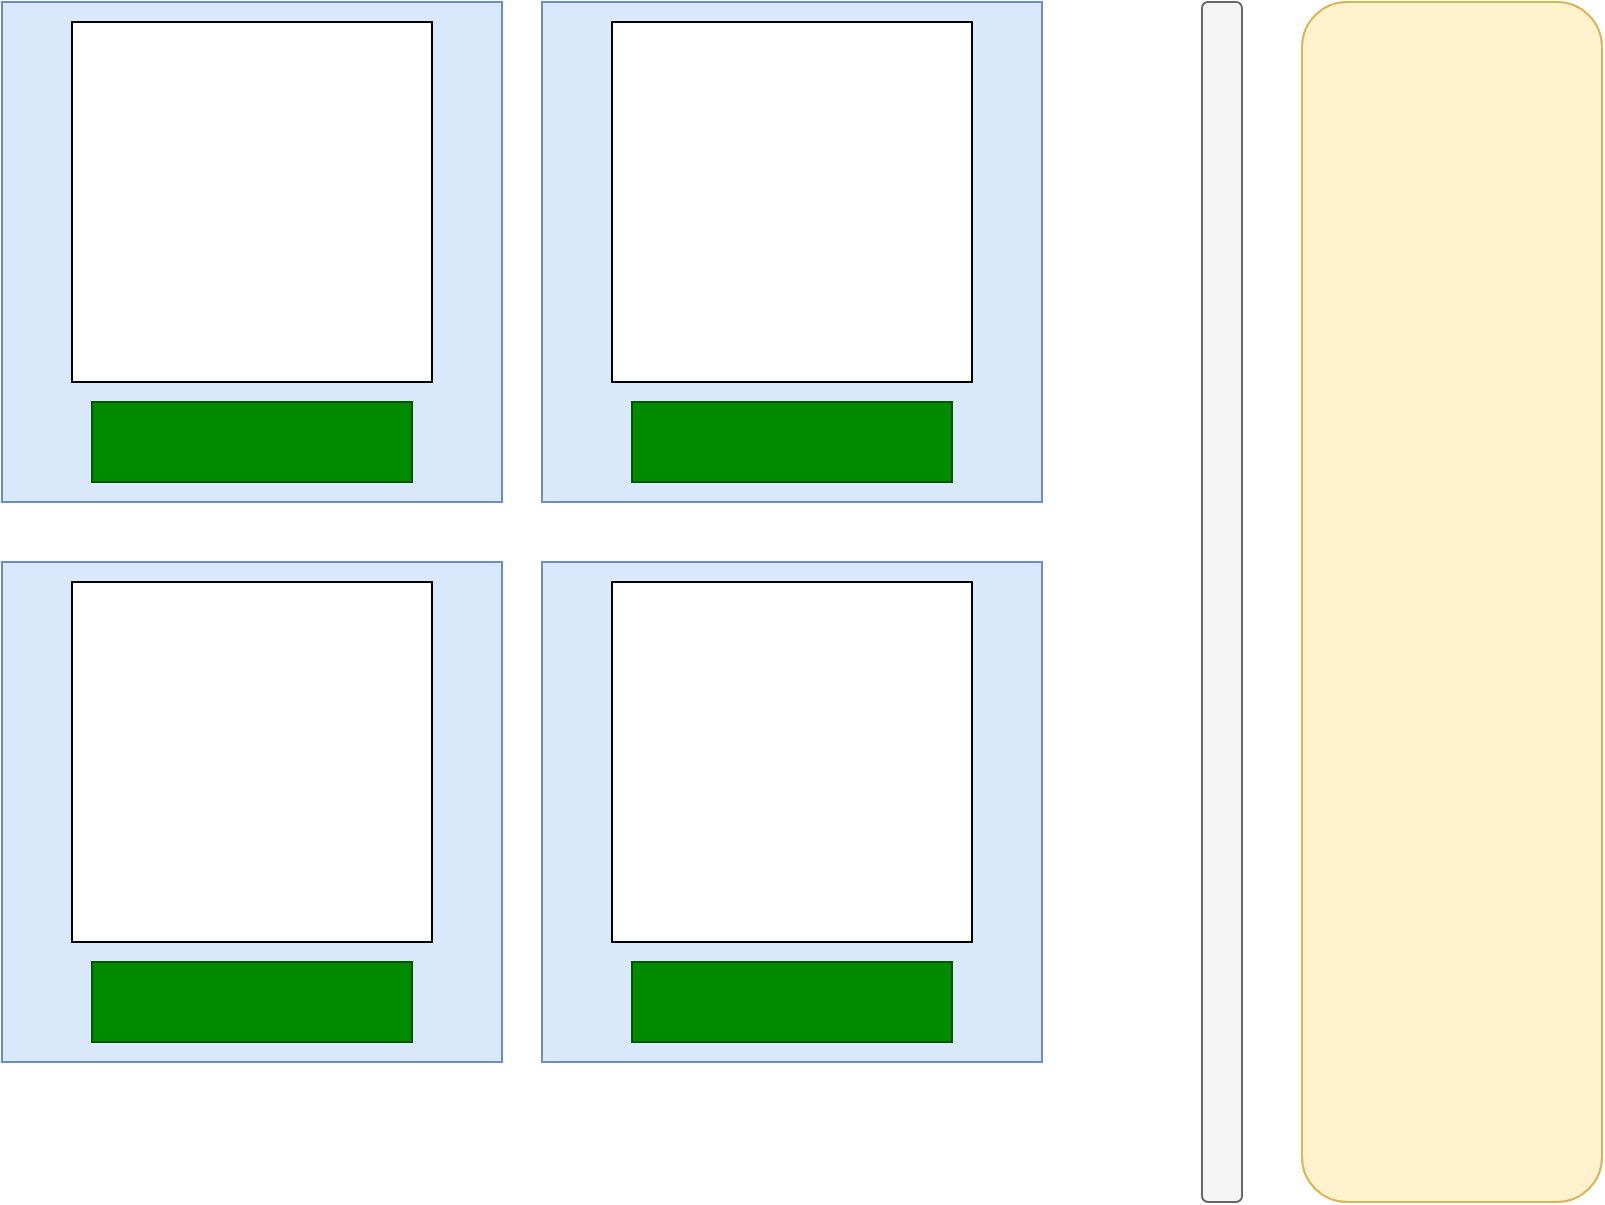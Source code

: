 <mxfile version="22.1.2" type="device">
  <diagram name="Page-1" id="NF_gy5pmsO5akwYxZwUg">
    <mxGraphModel dx="1036" dy="606" grid="1" gridSize="10" guides="1" tooltips="1" connect="1" arrows="1" fold="1" page="1" pageScale="1" pageWidth="850" pageHeight="1100" math="0" shadow="0">
      <root>
        <mxCell id="0" />
        <mxCell id="1" parent="0" />
        <mxCell id="9nWBS4BSYlFvJjN8ltoU-1" value="" style="whiteSpace=wrap;html=1;aspect=fixed;fillColor=#dae8fc;strokeColor=#6c8ebf;" vertex="1" parent="1">
          <mxGeometry x="20" y="60" width="250" height="250" as="geometry" />
        </mxCell>
        <mxCell id="9nWBS4BSYlFvJjN8ltoU-3" value="" style="rounded=0;whiteSpace=wrap;html=1;fillColor=#008a00;fontColor=#ffffff;strokeColor=#005700;" vertex="1" parent="1">
          <mxGeometry x="65" y="260" width="160" height="40" as="geometry" />
        </mxCell>
        <mxCell id="9nWBS4BSYlFvJjN8ltoU-4" value="" style="whiteSpace=wrap;html=1;aspect=fixed;" vertex="1" parent="1">
          <mxGeometry x="55" y="70" width="180" height="180" as="geometry" />
        </mxCell>
        <mxCell id="9nWBS4BSYlFvJjN8ltoU-7" value="" style="whiteSpace=wrap;html=1;aspect=fixed;fillColor=#dae8fc;strokeColor=#6c8ebf;" vertex="1" parent="1">
          <mxGeometry x="290" y="60" width="250" height="250" as="geometry" />
        </mxCell>
        <mxCell id="9nWBS4BSYlFvJjN8ltoU-8" value="" style="rounded=0;whiteSpace=wrap;html=1;fillColor=#008a00;fontColor=#ffffff;strokeColor=#005700;" vertex="1" parent="1">
          <mxGeometry x="335" y="260" width="160" height="40" as="geometry" />
        </mxCell>
        <mxCell id="9nWBS4BSYlFvJjN8ltoU-9" value="" style="whiteSpace=wrap;html=1;aspect=fixed;" vertex="1" parent="1">
          <mxGeometry x="325" y="70" width="180" height="180" as="geometry" />
        </mxCell>
        <mxCell id="9nWBS4BSYlFvJjN8ltoU-12" value="" style="rounded=1;whiteSpace=wrap;html=1;fillColor=#f5f5f5;fontColor=#333333;strokeColor=#666666;" vertex="1" parent="1">
          <mxGeometry x="620" y="60" width="20" height="600" as="geometry" />
        </mxCell>
        <mxCell id="9nWBS4BSYlFvJjN8ltoU-14" value="" style="rounded=1;whiteSpace=wrap;html=1;fillColor=#fff2cc;strokeColor=#d6b656;" vertex="1" parent="1">
          <mxGeometry x="670" y="60" width="150" height="600" as="geometry" />
        </mxCell>
        <mxCell id="9nWBS4BSYlFvJjN8ltoU-15" value="" style="whiteSpace=wrap;html=1;aspect=fixed;fillColor=#dae8fc;strokeColor=#6c8ebf;" vertex="1" parent="1">
          <mxGeometry x="20" y="340" width="250" height="250" as="geometry" />
        </mxCell>
        <mxCell id="9nWBS4BSYlFvJjN8ltoU-16" value="" style="rounded=0;whiteSpace=wrap;html=1;fillColor=#008a00;fontColor=#ffffff;strokeColor=#005700;" vertex="1" parent="1">
          <mxGeometry x="65" y="540" width="160" height="40" as="geometry" />
        </mxCell>
        <mxCell id="9nWBS4BSYlFvJjN8ltoU-17" value="" style="whiteSpace=wrap;html=1;aspect=fixed;" vertex="1" parent="1">
          <mxGeometry x="55" y="350" width="180" height="180" as="geometry" />
        </mxCell>
        <mxCell id="9nWBS4BSYlFvJjN8ltoU-18" value="" style="whiteSpace=wrap;html=1;aspect=fixed;fillColor=#dae8fc;strokeColor=#6c8ebf;" vertex="1" parent="1">
          <mxGeometry x="290" y="340" width="250" height="250" as="geometry" />
        </mxCell>
        <mxCell id="9nWBS4BSYlFvJjN8ltoU-19" value="" style="rounded=0;whiteSpace=wrap;html=1;fillColor=#008a00;fontColor=#ffffff;strokeColor=#005700;" vertex="1" parent="1">
          <mxGeometry x="335" y="540" width="160" height="40" as="geometry" />
        </mxCell>
        <mxCell id="9nWBS4BSYlFvJjN8ltoU-20" value="" style="whiteSpace=wrap;html=1;aspect=fixed;" vertex="1" parent="1">
          <mxGeometry x="325" y="350" width="180" height="180" as="geometry" />
        </mxCell>
      </root>
    </mxGraphModel>
  </diagram>
</mxfile>

